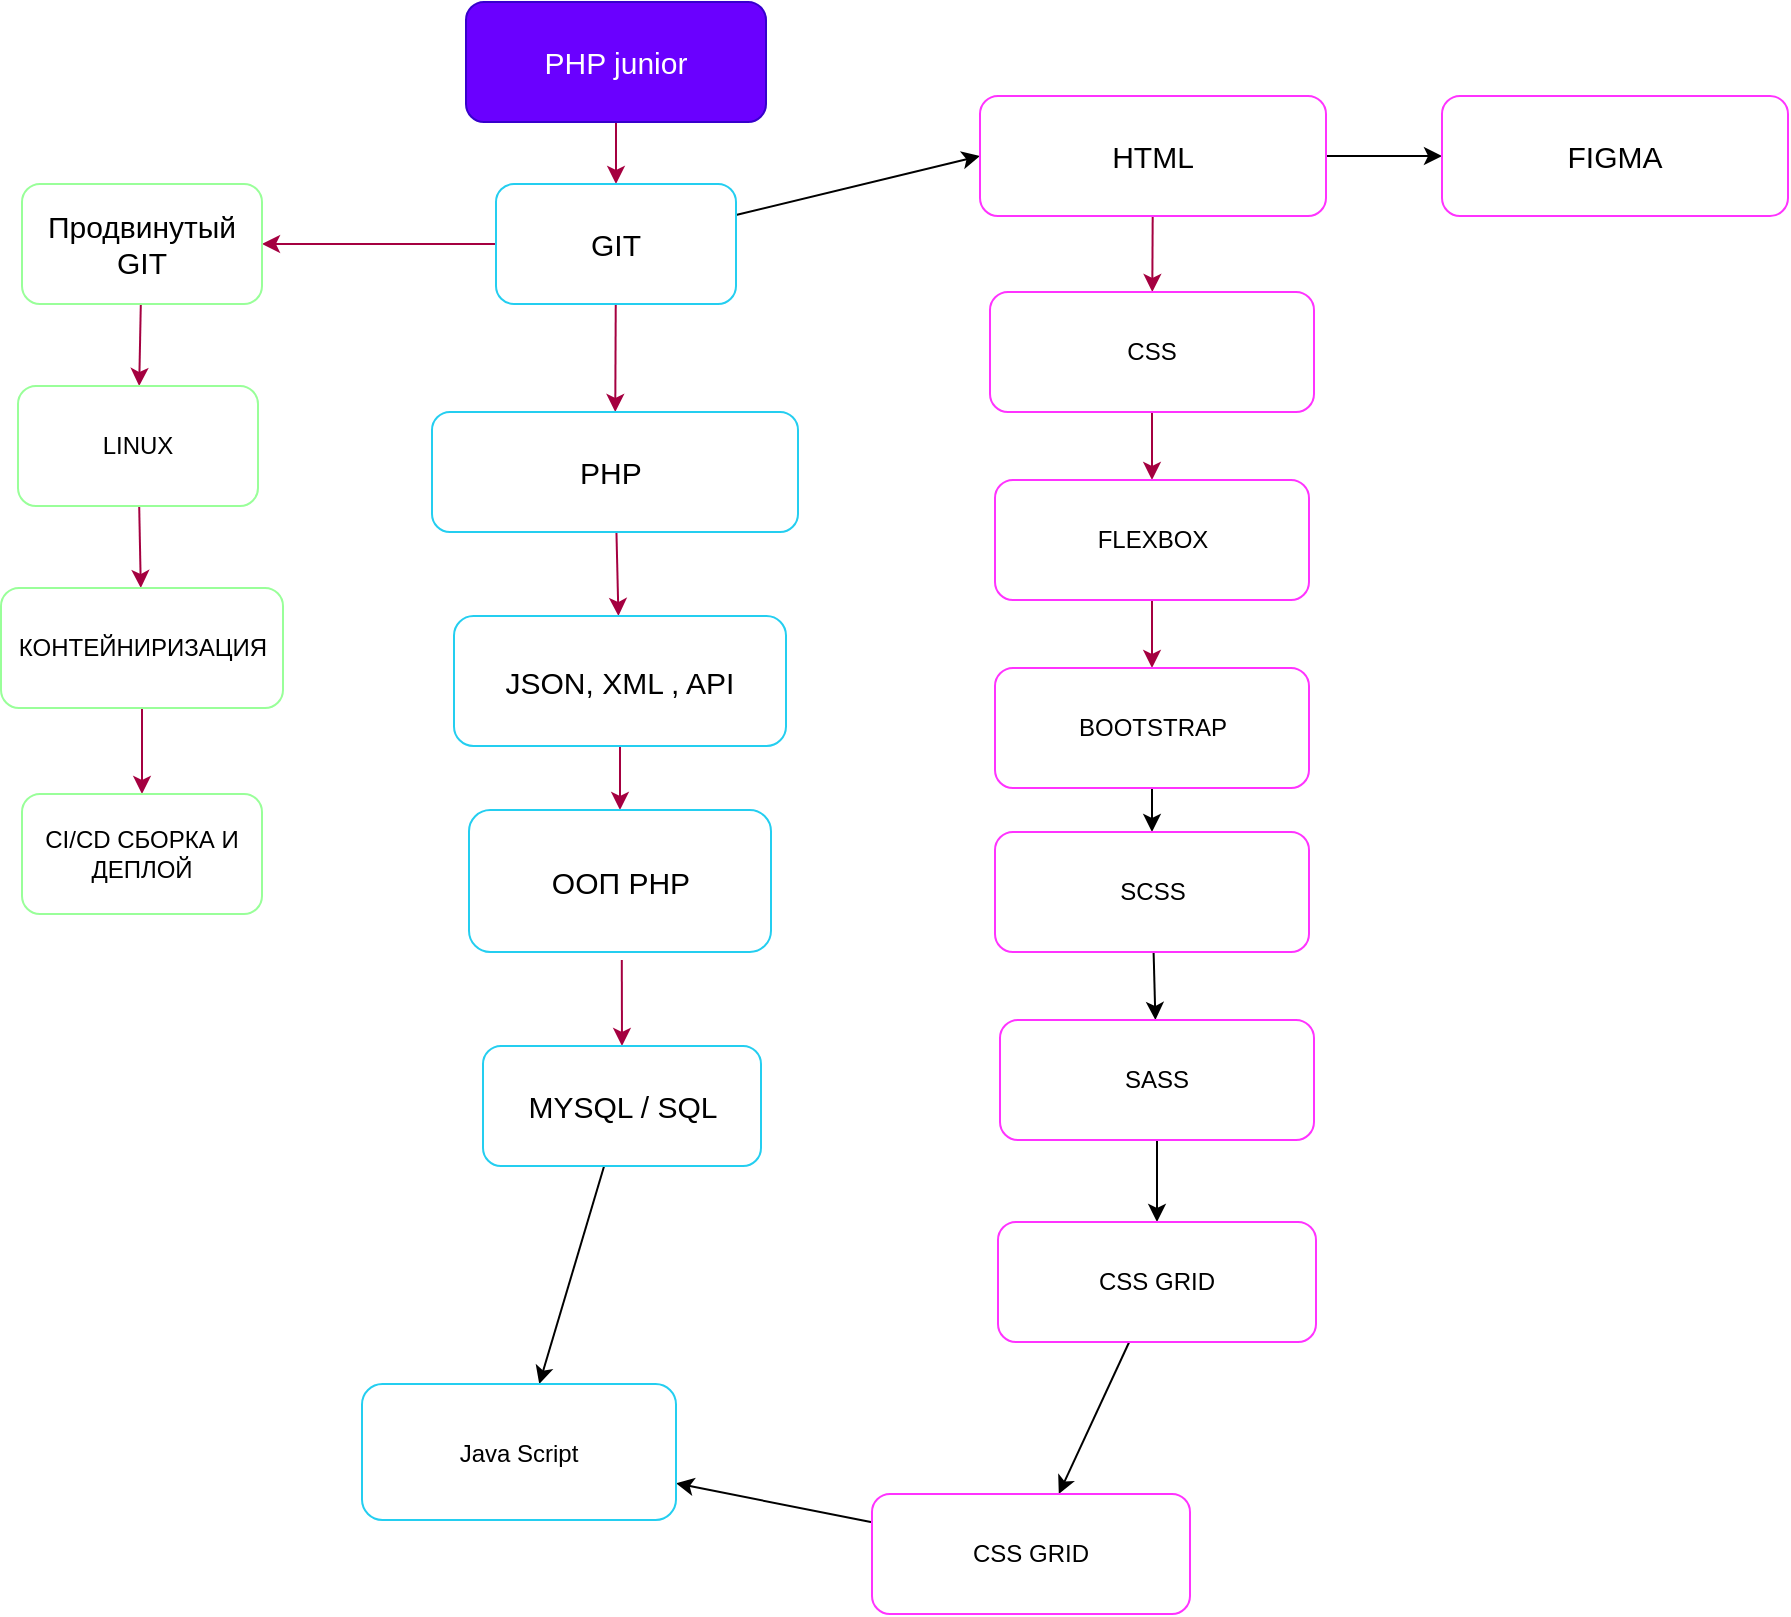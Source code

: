 <mxfile>
    <diagram id="jfpVRWaQTJZDKXtEIbLV" name="Страница 1">
        <mxGraphModel dx="1551" dy="605" grid="0" gridSize="10" guides="1" tooltips="1" connect="1" arrows="1" fold="1" page="0" pageScale="1" pageWidth="827" pageHeight="1169" background="none" math="0" shadow="0">
            <root>
                <mxCell id="0"/>
                <mxCell id="1" parent="0"/>
                <mxCell id="5" value="" style="edgeStyle=none;html=1;fillColor=#d80073;strokeColor=#A50040;" parent="1" target="4" edge="1">
                    <mxGeometry relative="1" as="geometry">
                        <mxPoint x="296" y="125" as="sourcePoint"/>
                    </mxGeometry>
                </mxCell>
                <mxCell id="2" value="&lt;font style=&quot;font-size: 15px;&quot;&gt;PHP junior&lt;/font&gt;" style="rounded=1;whiteSpace=wrap;html=1;fillColor=#6a00ff;fontColor=#ffffff;strokeColor=#3700CC;" parent="1" vertex="1">
                    <mxGeometry x="221" y="65" width="150" height="60" as="geometry"/>
                </mxCell>
                <mxCell id="9" value="" style="edgeStyle=none;html=1;fillColor=#d80073;strokeColor=#A50040;" parent="1" source="4" target="8" edge="1">
                    <mxGeometry relative="1" as="geometry"/>
                </mxCell>
                <mxCell id="41" value="" style="edgeStyle=none;html=1;fontSize=15;fillColor=#d80073;strokeColor=#A50040;" parent="1" source="4" target="40" edge="1">
                    <mxGeometry relative="1" as="geometry"/>
                </mxCell>
                <mxCell id="81" style="edgeStyle=none;html=1;entryX=0;entryY=0.5;entryDx=0;entryDy=0;" edge="1" parent="1" source="4" target="16">
                    <mxGeometry relative="1" as="geometry"/>
                </mxCell>
                <mxCell id="4" value="&lt;font style=&quot;font-size: 15px;&quot;&gt;GIT&lt;/font&gt;" style="whiteSpace=wrap;html=1;rounded=1;strokeColor=#24CEF0;" parent="1" vertex="1">
                    <mxGeometry x="236" y="156" width="120" height="60" as="geometry"/>
                </mxCell>
                <mxCell id="11" value="" style="edgeStyle=none;html=1;fillColor=#d80073;strokeColor=#A50040;" parent="1" source="8" target="10" edge="1">
                    <mxGeometry relative="1" as="geometry">
                        <Array as="points"/>
                    </mxGeometry>
                </mxCell>
                <mxCell id="8" value="&lt;font style=&quot;font-size: 15px;&quot;&gt;PHP&amp;nbsp;&lt;/font&gt;" style="whiteSpace=wrap;html=1;rounded=1;strokeColor=#24CEF0;" parent="1" vertex="1">
                    <mxGeometry x="204" y="270" width="183" height="60" as="geometry"/>
                </mxCell>
                <mxCell id="13" value="" style="edgeStyle=none;html=1;fillColor=#d80073;strokeColor=#A50040;entryX=0.5;entryY=0;entryDx=0;entryDy=0;" parent="1" source="10" target="68" edge="1">
                    <mxGeometry relative="1" as="geometry">
                        <mxPoint x="297.05" y="484" as="targetPoint"/>
                    </mxGeometry>
                </mxCell>
                <mxCell id="10" value="&lt;span style=&quot;font-size: 15px;&quot;&gt;JSON, XML , API&lt;br&gt;&lt;/span&gt;" style="whiteSpace=wrap;html=1;rounded=1;strokeColor=#24CEF0;" parent="1" vertex="1">
                    <mxGeometry x="215" y="372" width="166" height="65" as="geometry"/>
                </mxCell>
                <mxCell id="15" value="" style="edgeStyle=none;html=1;fillColor=#d80073;strokeColor=#A50040;entryX=0.5;entryY=0;entryDx=0;entryDy=0;" parent="1" target="67" edge="1">
                    <mxGeometry relative="1" as="geometry">
                        <mxPoint x="298.902" y="544" as="sourcePoint"/>
                        <mxPoint x="301.005" y="589" as="targetPoint"/>
                    </mxGeometry>
                </mxCell>
                <mxCell id="25" value="" style="edgeStyle=none;html=1;fontSize=12;fillColor=#d80073;strokeColor=#A50040;" parent="1" source="16" target="24" edge="1">
                    <mxGeometry relative="1" as="geometry"/>
                </mxCell>
                <mxCell id="75" value="" style="edgeStyle=none;html=1;" edge="1" parent="1" source="16" target="74">
                    <mxGeometry relative="1" as="geometry"/>
                </mxCell>
                <mxCell id="16" value="&lt;span style=&quot;font-size: 15px;&quot;&gt;HTML&lt;/span&gt;" style="whiteSpace=wrap;html=1;rounded=1;strokeColor=#FF33FF;" parent="1" vertex="1">
                    <mxGeometry x="478" y="112" width="173" height="60" as="geometry"/>
                </mxCell>
                <mxCell id="27" value="" style="edgeStyle=none;html=1;fontSize=12;fillColor=#d80073;strokeColor=#A50040;" parent="1" source="24" target="26" edge="1">
                    <mxGeometry relative="1" as="geometry"/>
                </mxCell>
                <mxCell id="24" value="CSS" style="whiteSpace=wrap;html=1;rounded=1;strokeColor=#FF33FF;" parent="1" vertex="1">
                    <mxGeometry x="483" y="210" width="162" height="60" as="geometry"/>
                </mxCell>
                <mxCell id="29" value="" style="edgeStyle=none;html=1;fontSize=12;fillColor=#d80073;strokeColor=#A50040;" parent="1" source="26" target="28" edge="1">
                    <mxGeometry relative="1" as="geometry"/>
                </mxCell>
                <mxCell id="26" value="FLEXBOX" style="whiteSpace=wrap;html=1;rounded=1;strokeColor=#FF33FF;" parent="1" vertex="1">
                    <mxGeometry x="485.5" y="304" width="157" height="60" as="geometry"/>
                </mxCell>
                <mxCell id="66" value="" style="edgeStyle=none;html=1;" edge="1" parent="1" source="28" target="65">
                    <mxGeometry relative="1" as="geometry"/>
                </mxCell>
                <mxCell id="28" value="BOOTSTRAP" style="whiteSpace=wrap;html=1;rounded=1;strokeColor=#FF33FF;" parent="1" vertex="1">
                    <mxGeometry x="485.5" y="398" width="157" height="60" as="geometry"/>
                </mxCell>
                <mxCell id="43" value="" style="edgeStyle=none;html=1;fontSize=15;fillColor=#d80073;strokeColor=#A50040;" parent="1" source="40" target="42" edge="1">
                    <mxGeometry relative="1" as="geometry"/>
                </mxCell>
                <mxCell id="40" value="&lt;span style=&quot;font-size: 15px;&quot;&gt;Продвинутый GIT&lt;/span&gt;" style="whiteSpace=wrap;html=1;rounded=1;strokeColor=#99FF99;" parent="1" vertex="1">
                    <mxGeometry x="-1" y="156" width="120" height="60" as="geometry"/>
                </mxCell>
                <mxCell id="45" value="" style="edgeStyle=none;html=1;fontSize=15;fillColor=#d80073;strokeColor=#A50040;" parent="1" source="42" target="44" edge="1">
                    <mxGeometry relative="1" as="geometry"/>
                </mxCell>
                <mxCell id="42" value="LINUX" style="whiteSpace=wrap;html=1;rounded=1;strokeColor=#99FF99;" parent="1" vertex="1">
                    <mxGeometry x="-3" y="257" width="120" height="60" as="geometry"/>
                </mxCell>
                <mxCell id="48" value="" style="edgeStyle=none;html=1;fontSize=15;fillColor=#d80073;strokeColor=#A50040;" parent="1" source="44" target="47" edge="1">
                    <mxGeometry relative="1" as="geometry"/>
                </mxCell>
                <mxCell id="44" value="КОНТЕЙНИРИЗАЦИЯ" style="whiteSpace=wrap;html=1;rounded=1;strokeColor=#99FF99;" parent="1" vertex="1">
                    <mxGeometry x="-11.5" y="358" width="141" height="60" as="geometry"/>
                </mxCell>
                <mxCell id="47" value="CI/CD СБОРКА И ДЕПЛОЙ" style="whiteSpace=wrap;html=1;rounded=1;strokeColor=#99FF99;" parent="1" vertex="1">
                    <mxGeometry x="-1" y="461" width="120" height="60" as="geometry"/>
                </mxCell>
                <mxCell id="70" value="" style="edgeStyle=none;html=1;" edge="1" parent="1" source="65" target="69">
                    <mxGeometry relative="1" as="geometry"/>
                </mxCell>
                <mxCell id="65" value="SCSS" style="whiteSpace=wrap;html=1;rounded=1;strokeColor=#FF33FF;" vertex="1" parent="1">
                    <mxGeometry x="485.5" y="480" width="157" height="60" as="geometry"/>
                </mxCell>
                <mxCell id="79" value="" style="edgeStyle=none;html=1;" edge="1" parent="1" source="67" target="78">
                    <mxGeometry relative="1" as="geometry"/>
                </mxCell>
                <mxCell id="67" value="&lt;span style=&quot;font-size: 15px;&quot;&gt;MYSQL / SQL&lt;br&gt;&lt;/span&gt;" style="whiteSpace=wrap;html=1;rounded=1;strokeColor=#24CEF0;" vertex="1" parent="1">
                    <mxGeometry x="229.5" y="587" width="139" height="60" as="geometry"/>
                </mxCell>
                <mxCell id="68" value="&lt;span style=&quot;font-size: 15px;&quot;&gt;ООП PHP&lt;br&gt;&lt;/span&gt;" style="whiteSpace=wrap;html=1;rounded=1;strokeColor=#24CEF0;" vertex="1" parent="1">
                    <mxGeometry x="222.5" y="469" width="151" height="71" as="geometry"/>
                </mxCell>
                <mxCell id="73" value="" style="edgeStyle=none;html=1;" edge="1" parent="1" source="69" target="72">
                    <mxGeometry relative="1" as="geometry"/>
                </mxCell>
                <mxCell id="69" value="SASS" style="whiteSpace=wrap;html=1;rounded=1;strokeColor=#FF33FF;" vertex="1" parent="1">
                    <mxGeometry x="488" y="574" width="157" height="60" as="geometry"/>
                </mxCell>
                <mxCell id="77" value="" style="edgeStyle=none;html=1;" edge="1" parent="1" source="72" target="76">
                    <mxGeometry relative="1" as="geometry"/>
                </mxCell>
                <mxCell id="72" value="CSS GRID" style="whiteSpace=wrap;html=1;strokeColor=#FF33FF;rounded=1;" vertex="1" parent="1">
                    <mxGeometry x="487" y="675" width="159" height="60" as="geometry"/>
                </mxCell>
                <mxCell id="74" value="&lt;span style=&quot;font-size: 15px;&quot;&gt;FIGMA&lt;br&gt;&lt;/span&gt;" style="whiteSpace=wrap;html=1;rounded=1;strokeColor=#FF33FF;" vertex="1" parent="1">
                    <mxGeometry x="709" y="112" width="173" height="60" as="geometry"/>
                </mxCell>
                <mxCell id="80" value="" style="edgeStyle=none;html=1;" edge="1" parent="1" source="76" target="78">
                    <mxGeometry relative="1" as="geometry"/>
                </mxCell>
                <mxCell id="76" value="CSS GRID" style="whiteSpace=wrap;html=1;strokeColor=#FF33FF;rounded=1;" vertex="1" parent="1">
                    <mxGeometry x="424" y="811" width="159" height="60" as="geometry"/>
                </mxCell>
                <mxCell id="78" value="&lt;p style=&quot;line-height: 350%;&quot;&gt;Java Script&lt;/p&gt;" style="whiteSpace=wrap;html=1;strokeColor=#24CEF0;rounded=1;" vertex="1" parent="1">
                    <mxGeometry x="169" y="756" width="157" height="68" as="geometry"/>
                </mxCell>
            </root>
        </mxGraphModel>
    </diagram>
</mxfile>